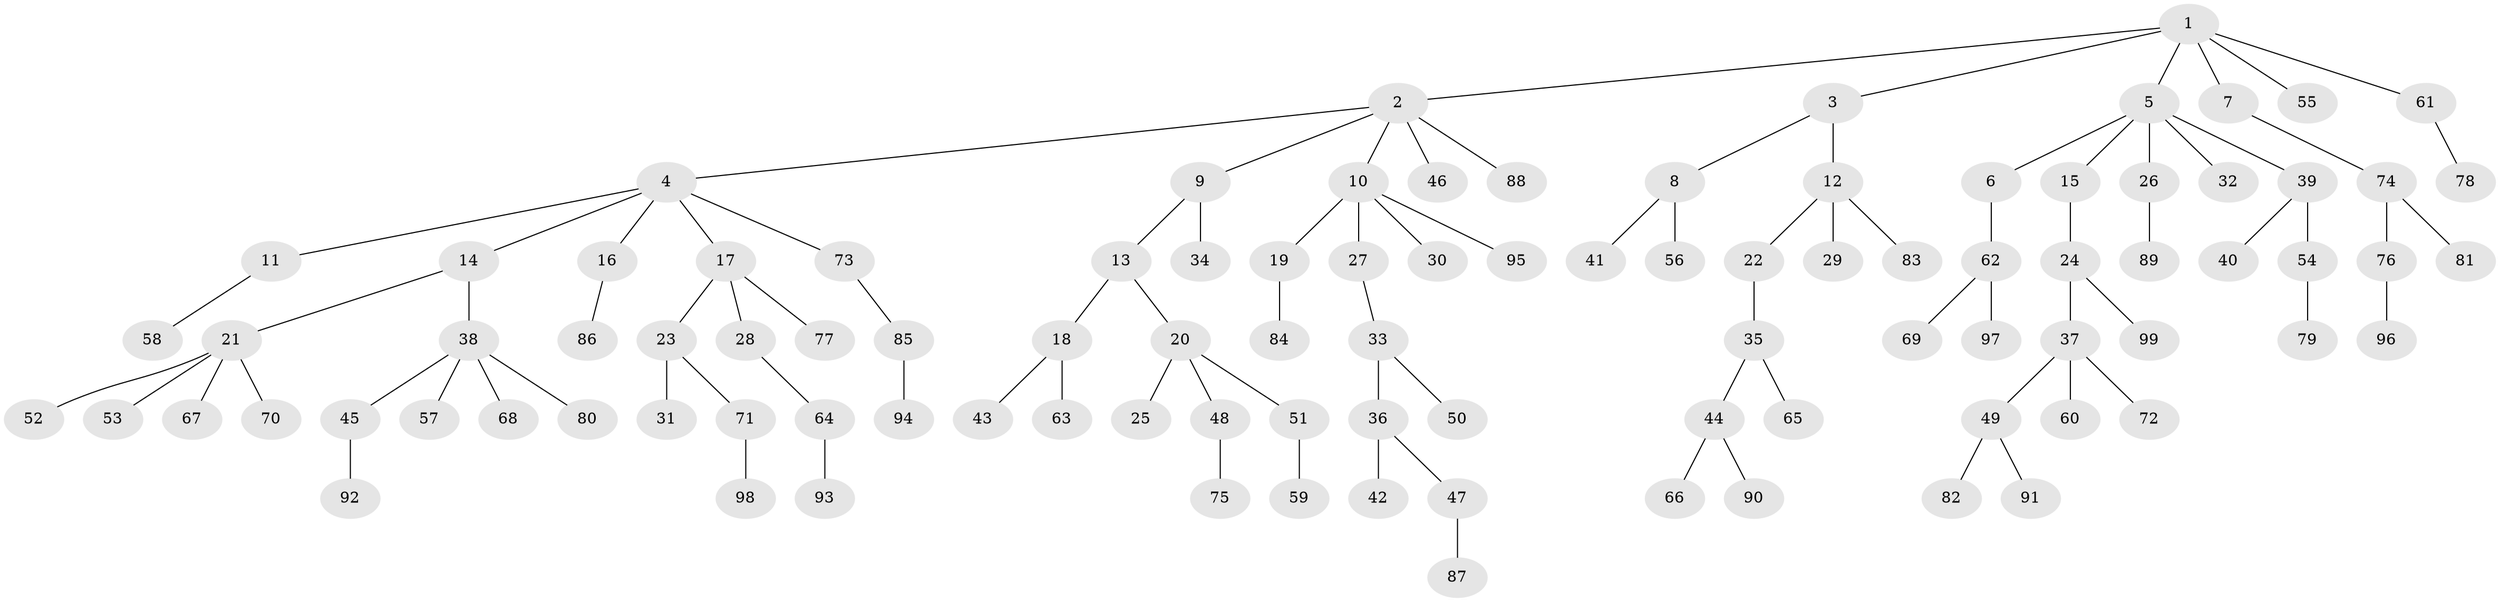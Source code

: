 // coarse degree distribution, {3: 0.15714285714285714, 6: 0.014285714285714285, 2: 0.2714285714285714, 4: 0.02857142857142857, 5: 0.05714285714285714, 1: 0.4714285714285714}
// Generated by graph-tools (version 1.1) at 2025/37/03/04/25 23:37:24]
// undirected, 99 vertices, 98 edges
graph export_dot {
  node [color=gray90,style=filled];
  1;
  2;
  3;
  4;
  5;
  6;
  7;
  8;
  9;
  10;
  11;
  12;
  13;
  14;
  15;
  16;
  17;
  18;
  19;
  20;
  21;
  22;
  23;
  24;
  25;
  26;
  27;
  28;
  29;
  30;
  31;
  32;
  33;
  34;
  35;
  36;
  37;
  38;
  39;
  40;
  41;
  42;
  43;
  44;
  45;
  46;
  47;
  48;
  49;
  50;
  51;
  52;
  53;
  54;
  55;
  56;
  57;
  58;
  59;
  60;
  61;
  62;
  63;
  64;
  65;
  66;
  67;
  68;
  69;
  70;
  71;
  72;
  73;
  74;
  75;
  76;
  77;
  78;
  79;
  80;
  81;
  82;
  83;
  84;
  85;
  86;
  87;
  88;
  89;
  90;
  91;
  92;
  93;
  94;
  95;
  96;
  97;
  98;
  99;
  1 -- 2;
  1 -- 3;
  1 -- 5;
  1 -- 7;
  1 -- 55;
  1 -- 61;
  2 -- 4;
  2 -- 9;
  2 -- 10;
  2 -- 46;
  2 -- 88;
  3 -- 8;
  3 -- 12;
  4 -- 11;
  4 -- 14;
  4 -- 16;
  4 -- 17;
  4 -- 73;
  5 -- 6;
  5 -- 15;
  5 -- 26;
  5 -- 32;
  5 -- 39;
  6 -- 62;
  7 -- 74;
  8 -- 41;
  8 -- 56;
  9 -- 13;
  9 -- 34;
  10 -- 19;
  10 -- 27;
  10 -- 30;
  10 -- 95;
  11 -- 58;
  12 -- 22;
  12 -- 29;
  12 -- 83;
  13 -- 18;
  13 -- 20;
  14 -- 21;
  14 -- 38;
  15 -- 24;
  16 -- 86;
  17 -- 23;
  17 -- 28;
  17 -- 77;
  18 -- 43;
  18 -- 63;
  19 -- 84;
  20 -- 25;
  20 -- 48;
  20 -- 51;
  21 -- 52;
  21 -- 53;
  21 -- 67;
  21 -- 70;
  22 -- 35;
  23 -- 31;
  23 -- 71;
  24 -- 37;
  24 -- 99;
  26 -- 89;
  27 -- 33;
  28 -- 64;
  33 -- 36;
  33 -- 50;
  35 -- 44;
  35 -- 65;
  36 -- 42;
  36 -- 47;
  37 -- 49;
  37 -- 60;
  37 -- 72;
  38 -- 45;
  38 -- 57;
  38 -- 68;
  38 -- 80;
  39 -- 40;
  39 -- 54;
  44 -- 66;
  44 -- 90;
  45 -- 92;
  47 -- 87;
  48 -- 75;
  49 -- 82;
  49 -- 91;
  51 -- 59;
  54 -- 79;
  61 -- 78;
  62 -- 69;
  62 -- 97;
  64 -- 93;
  71 -- 98;
  73 -- 85;
  74 -- 76;
  74 -- 81;
  76 -- 96;
  85 -- 94;
}
